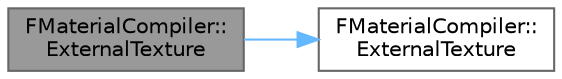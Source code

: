 digraph "FMaterialCompiler::ExternalTexture"
{
 // INTERACTIVE_SVG=YES
 // LATEX_PDF_SIZE
  bgcolor="transparent";
  edge [fontname=Helvetica,fontsize=10,labelfontname=Helvetica,labelfontsize=10];
  node [fontname=Helvetica,fontsize=10,shape=box,height=0.2,width=0.4];
  rankdir="LR";
  Node1 [id="Node000001",label="FMaterialCompiler::\lExternalTexture",height=0.2,width=0.4,color="gray40", fillcolor="grey60", style="filled", fontcolor="black",tooltip=" "];
  Node1 -> Node2 [id="edge1_Node000001_Node000002",color="steelblue1",style="solid",tooltip=" "];
  Node2 [id="Node000002",label="FMaterialCompiler::\lExternalTexture",height=0.2,width=0.4,color="grey40", fillcolor="white", style="filled",URL="$d6/dca/classFMaterialCompiler.html#ad2ed66e7a55d00a7b92c68d9eeb2edeb",tooltip=" "];
}
